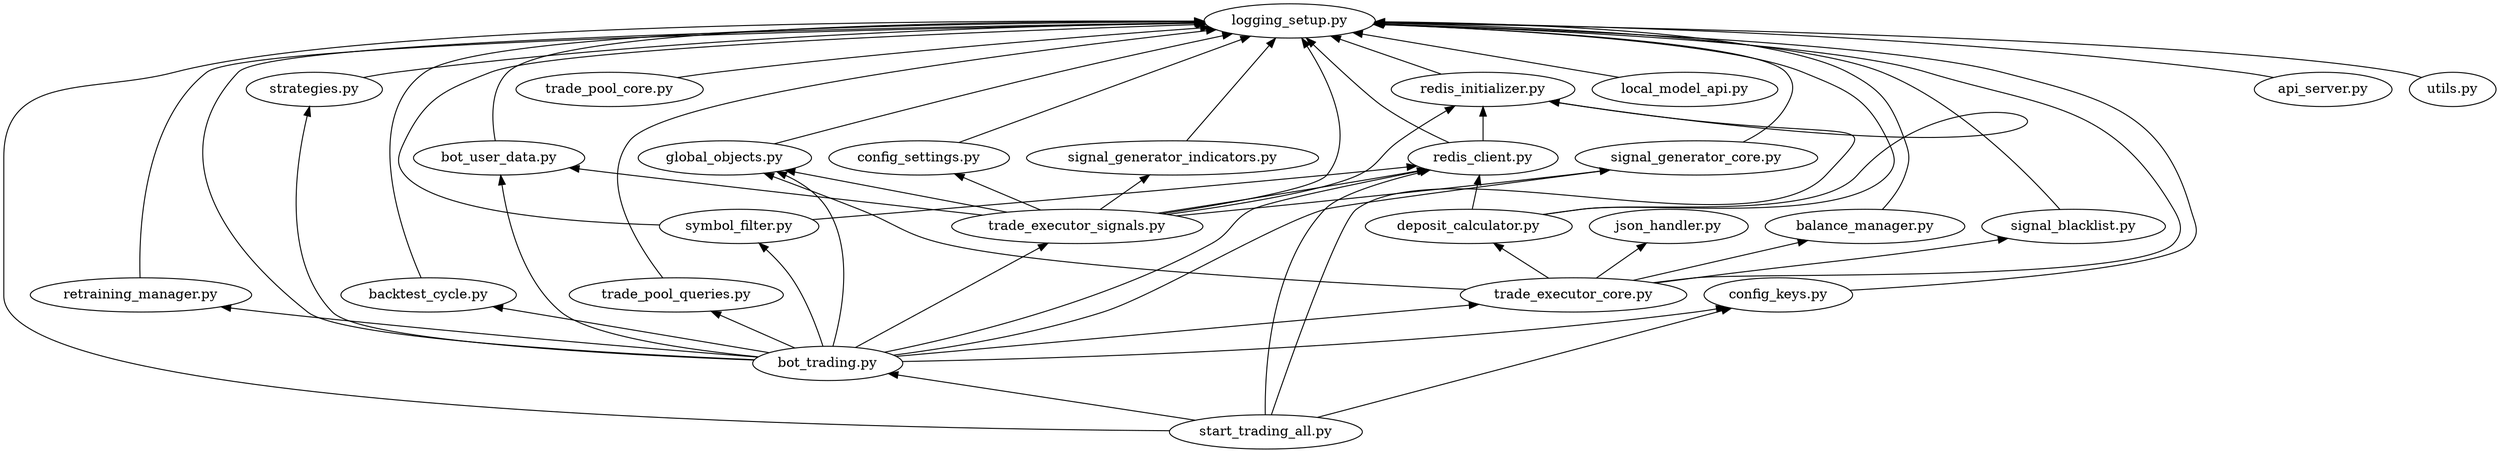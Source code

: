 digraph trading_bot {
    rankdir=BT;

    // Core Trading Logic Modules
    trade_executor_core [label="trade_executor_core.py"];
    trade_executor_signals [label="trade_executor_signals.py"];
    bot_trading [label="bot_trading.py"];
    start_trading_all [label="start_trading_all.py"];
    signal_generator_core [label="signal_generator_core.py"];
    signal_generator_indicators [label="signal_generator_indicators.py"];
    strategies [label="strategies.py"];
    trade_pool_core [label="trade_pool_core.py"];
    trade_pool_queries [label="trade_pool_queries.py"];
    global_objects [label="global_objects.py"];
    symbol_filter [label="symbol_filter.py"];
    balance_manager [label="balance_manager.py"];
    deposit_calculator [label="deposit_calculator.py"];
    signal_blacklist [label="signal_blacklist.py"];
    retraining_manager [label="retraining_manager.py"];
    local_model_api [label="local_model_api.py"];

    // Supporting Modules
    logging_setup [label="logging_setup.py"];
    config_keys [label="config_keys.py"];
    redis_initializer [label="redis_initializer.py"];
    redis_client [label="redis_client.py"];
    json_handler [label="json_handler.py"];
    config_settings [label="config_settings.py"];
    backtest_cycle [label="backtest_cycle.py"];
    bot_user_data [label="bot_user_data.py"];
    api_server [label="api_server.py"];
    utils [label="utils.py"];

    // Additional Modules (abbreviated for brevity)
    // ... (other 77 modules)

    // Dependencies
    trade_executor_core -> balance_manager;
    trade_executor_core -> deposit_calculator;
    trade_executor_core -> signal_blacklist;
    trade_executor_core -> logging_setup;
    trade_executor_core -> json_handler;
    trade_executor_core -> global_objects;

    trade_executor_signals -> logging_setup;
    trade_executor_signals -> signal_generator_core;
    trade_executor_signals -> signal_generator_indicators;
    trade_executor_signals -> global_objects;
    trade_executor_signals -> config_settings;
    trade_executor_signals -> redis_initializer;
    trade_executor_signals -> bot_user_data;
    trade_executor_signals -> redis_client;

    bot_trading -> trade_executor_core;
    bot_trading -> trade_executor_signals;
    bot_trading -> logging_setup;
    bot_trading -> signal_generator_core;
    bot_trading -> strategies;
    bot_trading -> trade_pool_queries;
    bot_trading -> global_objects;
    bot_trading -> symbol_filter;
    bot_trading -> config_keys;
    bot_trading -> bot_user_data;
    bot_trading -> redis_client;
    bot_trading -> retraining_manager;
    bot_trading -> backtest_cycle;

    start_trading_all -> bot_trading;
    start_trading_all -> config_keys;
    start_trading_all -> logging_setup;
    start_trading_all -> redis_initializer;
    start_trading_all -> redis_client;

    signal_generator_core -> logging_setup;
    signal_generator_indicators -> logging_setup;
    strategies -> logging_setup;
    trade_pool_core -> logging_setup;
    trade_pool_queries -> logging_setup;
    global_objects -> logging_setup;
    symbol_filter -> logging_setup;
    symbol_filter -> redis_client;
    balance_manager -> logging_setup;
    deposit_calculator -> logging_setup;
    deposit_calculator -> redis_initializer;
    deposit_calculator -> redis_client;
    signal_blacklist -> logging_setup;
    retraining_manager -> logging_setup;
    local_model_api -> logging_setup;

    // Supporting Modules Dependencies
    redis_initializer -> logging_setup;
    redis_client -> redis_initializer;
    redis_client -> logging_setup;
    config_settings -> logging_setup;
    backtest_cycle -> logging_setup;
    bot_user_data -> logging_setup;
    api_server -> logging_setup;
    config_keys -> logging_setup;
    utils -> logging_setup;
}
